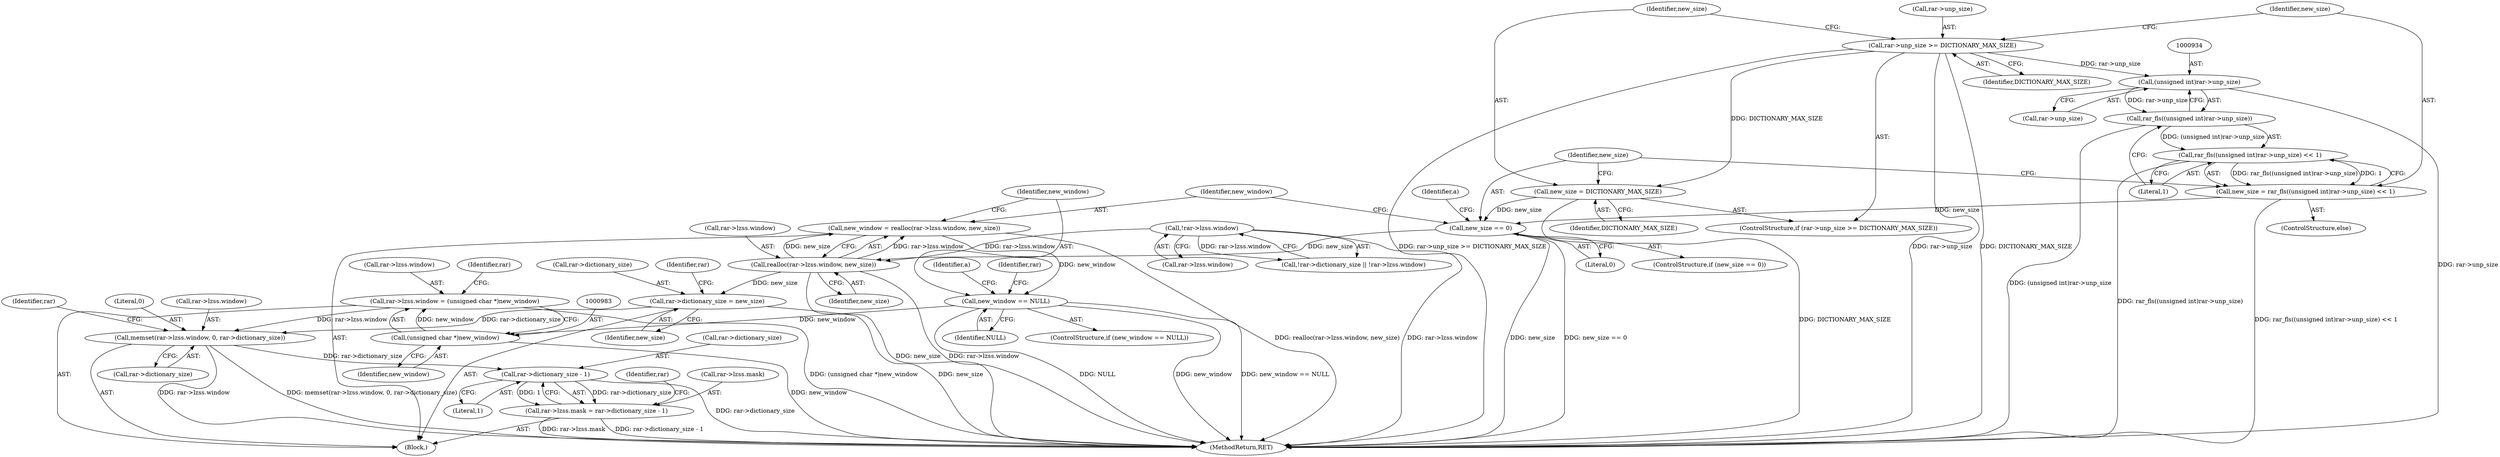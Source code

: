 digraph "0_libarchive_021efa522ad729ff0f5806c4ce53e4a6cc1daa31@API" {
"1000990" [label="(Call,memset(rar->lzss.window, 0, rar->dictionary_size))"];
"1000976" [label="(Call,rar->lzss.window = (unsigned char *)new_window)"];
"1000982" [label="(Call,(unsigned char *)new_window)"];
"1000963" [label="(Call,new_window == NULL)"];
"1000953" [label="(Call,new_window = realloc(rar->lzss.window, new_size))"];
"1000955" [label="(Call,realloc(rar->lzss.window, new_size))"];
"1000910" [label="(Call,!rar->lzss.window)"];
"1000940" [label="(Call,new_size == 0)"];
"1000925" [label="(Call,new_size = DICTIONARY_MAX_SIZE)"];
"1000920" [label="(Call,rar->unp_size >= DICTIONARY_MAX_SIZE)"];
"1000929" [label="(Call,new_size = rar_fls((unsigned int)rar->unp_size) << 1)"];
"1000931" [label="(Call,rar_fls((unsigned int)rar->unp_size) << 1)"];
"1000932" [label="(Call,rar_fls((unsigned int)rar->unp_size))"];
"1000933" [label="(Call,(unsigned int)rar->unp_size)"];
"1000985" [label="(Call,rar->dictionary_size = new_size)"];
"1001006" [label="(Call,rar->dictionary_size - 1)"];
"1001000" [label="(Call,rar->lzss.mask = rar->dictionary_size - 1)"];
"1000990" [label="(Call,memset(rar->lzss.window, 0, rar->dictionary_size))"];
"1000984" [label="(Identifier,new_window)"];
"1000976" [label="(Call,rar->lzss.window = (unsigned char *)new_window)"];
"1000979" [label="(Identifier,rar)"];
"1000997" [label="(Call,rar->dictionary_size)"];
"1000953" [label="(Call,new_window = realloc(rar->lzss.window, new_size))"];
"1001007" [label="(Call,rar->dictionary_size)"];
"1000933" [label="(Call,(unsigned int)rar->unp_size)"];
"1000954" [label="(Identifier,new_window)"];
"1000985" [label="(Call,rar->dictionary_size = new_size)"];
"1000919" [label="(ControlStructure,if (rar->unp_size >= DICTIONARY_MAX_SIZE))"];
"1000920" [label="(Call,rar->unp_size >= DICTIONARY_MAX_SIZE)"];
"1001003" [label="(Identifier,rar)"];
"1001033" [label="(MethodReturn,RET)"];
"1000938" [label="(Literal,1)"];
"1000965" [label="(Identifier,NULL)"];
"1000924" [label="(Identifier,DICTIONARY_MAX_SIZE)"];
"1000955" [label="(Call,realloc(rar->lzss.window, new_size))"];
"1000932" [label="(Call,rar_fls((unsigned int)rar->unp_size))"];
"1000996" [label="(Literal,0)"];
"1000926" [label="(Identifier,new_size)"];
"1000962" [label="(ControlStructure,if (new_window == NULL))"];
"1000925" [label="(Call,new_size = DICTIONARY_MAX_SIZE)"];
"1000929" [label="(Call,new_size = rar_fls((unsigned int)rar->unp_size) << 1)"];
"1000921" [label="(Call,rar->unp_size)"];
"1001013" [label="(Identifier,rar)"];
"1000939" [label="(ControlStructure,if (new_size == 0))"];
"1000916" [label="(Block,)"];
"1000991" [label="(Call,rar->lzss.window)"];
"1000956" [label="(Call,rar->lzss.window)"];
"1001010" [label="(Literal,1)"];
"1000986" [label="(Call,rar->dictionary_size)"];
"1000963" [label="(Call,new_window == NULL)"];
"1000964" [label="(Identifier,new_window)"];
"1000947" [label="(Identifier,a)"];
"1000928" [label="(ControlStructure,else)"];
"1001006" [label="(Call,rar->dictionary_size - 1)"];
"1000927" [label="(Identifier,DICTIONARY_MAX_SIZE)"];
"1000977" [label="(Call,rar->lzss.window)"];
"1000905" [label="(Call,!rar->dictionary_size || !rar->lzss.window)"];
"1000982" [label="(Call,(unsigned char *)new_window)"];
"1001000" [label="(Call,rar->lzss.mask = rar->dictionary_size - 1)"];
"1000931" [label="(Call,rar_fls((unsigned int)rar->unp_size) << 1)"];
"1000987" [label="(Identifier,rar)"];
"1001001" [label="(Call,rar->lzss.mask)"];
"1000989" [label="(Identifier,new_size)"];
"1000930" [label="(Identifier,new_size)"];
"1000961" [label="(Identifier,new_size)"];
"1000935" [label="(Call,rar->unp_size)"];
"1000993" [label="(Identifier,rar)"];
"1000911" [label="(Call,rar->lzss.window)"];
"1000940" [label="(Call,new_size == 0)"];
"1000942" [label="(Literal,0)"];
"1000970" [label="(Identifier,a)"];
"1000941" [label="(Identifier,new_size)"];
"1000910" [label="(Call,!rar->lzss.window)"];
"1000990" -> "1000916"  [label="AST: "];
"1000990" -> "1000997"  [label="CFG: "];
"1000991" -> "1000990"  [label="AST: "];
"1000996" -> "1000990"  [label="AST: "];
"1000997" -> "1000990"  [label="AST: "];
"1001003" -> "1000990"  [label="CFG: "];
"1000990" -> "1001033"  [label="DDG: rar->lzss.window"];
"1000990" -> "1001033"  [label="DDG: memset(rar->lzss.window, 0, rar->dictionary_size)"];
"1000976" -> "1000990"  [label="DDG: rar->lzss.window"];
"1000985" -> "1000990"  [label="DDG: rar->dictionary_size"];
"1000990" -> "1001006"  [label="DDG: rar->dictionary_size"];
"1000976" -> "1000916"  [label="AST: "];
"1000976" -> "1000982"  [label="CFG: "];
"1000977" -> "1000976"  [label="AST: "];
"1000982" -> "1000976"  [label="AST: "];
"1000987" -> "1000976"  [label="CFG: "];
"1000976" -> "1001033"  [label="DDG: (unsigned char *)new_window"];
"1000982" -> "1000976"  [label="DDG: new_window"];
"1000982" -> "1000984"  [label="CFG: "];
"1000983" -> "1000982"  [label="AST: "];
"1000984" -> "1000982"  [label="AST: "];
"1000982" -> "1001033"  [label="DDG: new_window"];
"1000963" -> "1000982"  [label="DDG: new_window"];
"1000963" -> "1000962"  [label="AST: "];
"1000963" -> "1000965"  [label="CFG: "];
"1000964" -> "1000963"  [label="AST: "];
"1000965" -> "1000963"  [label="AST: "];
"1000970" -> "1000963"  [label="CFG: "];
"1000979" -> "1000963"  [label="CFG: "];
"1000963" -> "1001033"  [label="DDG: NULL"];
"1000963" -> "1001033"  [label="DDG: new_window"];
"1000963" -> "1001033"  [label="DDG: new_window == NULL"];
"1000953" -> "1000963"  [label="DDG: new_window"];
"1000953" -> "1000916"  [label="AST: "];
"1000953" -> "1000955"  [label="CFG: "];
"1000954" -> "1000953"  [label="AST: "];
"1000955" -> "1000953"  [label="AST: "];
"1000964" -> "1000953"  [label="CFG: "];
"1000953" -> "1001033"  [label="DDG: realloc(rar->lzss.window, new_size)"];
"1000955" -> "1000953"  [label="DDG: rar->lzss.window"];
"1000955" -> "1000953"  [label="DDG: new_size"];
"1000955" -> "1000961"  [label="CFG: "];
"1000956" -> "1000955"  [label="AST: "];
"1000961" -> "1000955"  [label="AST: "];
"1000955" -> "1001033"  [label="DDG: new_size"];
"1000955" -> "1001033"  [label="DDG: rar->lzss.window"];
"1000910" -> "1000955"  [label="DDG: rar->lzss.window"];
"1000940" -> "1000955"  [label="DDG: new_size"];
"1000955" -> "1000985"  [label="DDG: new_size"];
"1000910" -> "1000905"  [label="AST: "];
"1000910" -> "1000911"  [label="CFG: "];
"1000911" -> "1000910"  [label="AST: "];
"1000905" -> "1000910"  [label="CFG: "];
"1000910" -> "1001033"  [label="DDG: rar->lzss.window"];
"1000910" -> "1000905"  [label="DDG: rar->lzss.window"];
"1000940" -> "1000939"  [label="AST: "];
"1000940" -> "1000942"  [label="CFG: "];
"1000941" -> "1000940"  [label="AST: "];
"1000942" -> "1000940"  [label="AST: "];
"1000947" -> "1000940"  [label="CFG: "];
"1000954" -> "1000940"  [label="CFG: "];
"1000940" -> "1001033"  [label="DDG: new_size"];
"1000940" -> "1001033"  [label="DDG: new_size == 0"];
"1000925" -> "1000940"  [label="DDG: new_size"];
"1000929" -> "1000940"  [label="DDG: new_size"];
"1000925" -> "1000919"  [label="AST: "];
"1000925" -> "1000927"  [label="CFG: "];
"1000926" -> "1000925"  [label="AST: "];
"1000927" -> "1000925"  [label="AST: "];
"1000941" -> "1000925"  [label="CFG: "];
"1000925" -> "1001033"  [label="DDG: DICTIONARY_MAX_SIZE"];
"1000920" -> "1000925"  [label="DDG: DICTIONARY_MAX_SIZE"];
"1000920" -> "1000919"  [label="AST: "];
"1000920" -> "1000924"  [label="CFG: "];
"1000921" -> "1000920"  [label="AST: "];
"1000924" -> "1000920"  [label="AST: "];
"1000926" -> "1000920"  [label="CFG: "];
"1000930" -> "1000920"  [label="CFG: "];
"1000920" -> "1001033"  [label="DDG: rar->unp_size >= DICTIONARY_MAX_SIZE"];
"1000920" -> "1001033"  [label="DDG: rar->unp_size"];
"1000920" -> "1001033"  [label="DDG: DICTIONARY_MAX_SIZE"];
"1000920" -> "1000933"  [label="DDG: rar->unp_size"];
"1000929" -> "1000928"  [label="AST: "];
"1000929" -> "1000931"  [label="CFG: "];
"1000930" -> "1000929"  [label="AST: "];
"1000931" -> "1000929"  [label="AST: "];
"1000941" -> "1000929"  [label="CFG: "];
"1000929" -> "1001033"  [label="DDG: rar_fls((unsigned int)rar->unp_size) << 1"];
"1000931" -> "1000929"  [label="DDG: rar_fls((unsigned int)rar->unp_size)"];
"1000931" -> "1000929"  [label="DDG: 1"];
"1000931" -> "1000938"  [label="CFG: "];
"1000932" -> "1000931"  [label="AST: "];
"1000938" -> "1000931"  [label="AST: "];
"1000931" -> "1001033"  [label="DDG: rar_fls((unsigned int)rar->unp_size)"];
"1000932" -> "1000931"  [label="DDG: (unsigned int)rar->unp_size"];
"1000932" -> "1000933"  [label="CFG: "];
"1000933" -> "1000932"  [label="AST: "];
"1000938" -> "1000932"  [label="CFG: "];
"1000932" -> "1001033"  [label="DDG: (unsigned int)rar->unp_size"];
"1000933" -> "1000932"  [label="DDG: rar->unp_size"];
"1000933" -> "1000935"  [label="CFG: "];
"1000934" -> "1000933"  [label="AST: "];
"1000935" -> "1000933"  [label="AST: "];
"1000933" -> "1001033"  [label="DDG: rar->unp_size"];
"1000985" -> "1000916"  [label="AST: "];
"1000985" -> "1000989"  [label="CFG: "];
"1000986" -> "1000985"  [label="AST: "];
"1000989" -> "1000985"  [label="AST: "];
"1000993" -> "1000985"  [label="CFG: "];
"1000985" -> "1001033"  [label="DDG: new_size"];
"1001006" -> "1001000"  [label="AST: "];
"1001006" -> "1001010"  [label="CFG: "];
"1001007" -> "1001006"  [label="AST: "];
"1001010" -> "1001006"  [label="AST: "];
"1001000" -> "1001006"  [label="CFG: "];
"1001006" -> "1001033"  [label="DDG: rar->dictionary_size"];
"1001006" -> "1001000"  [label="DDG: rar->dictionary_size"];
"1001006" -> "1001000"  [label="DDG: 1"];
"1001000" -> "1000916"  [label="AST: "];
"1001001" -> "1001000"  [label="AST: "];
"1001013" -> "1001000"  [label="CFG: "];
"1001000" -> "1001033"  [label="DDG: rar->lzss.mask"];
"1001000" -> "1001033"  [label="DDG: rar->dictionary_size - 1"];
}
